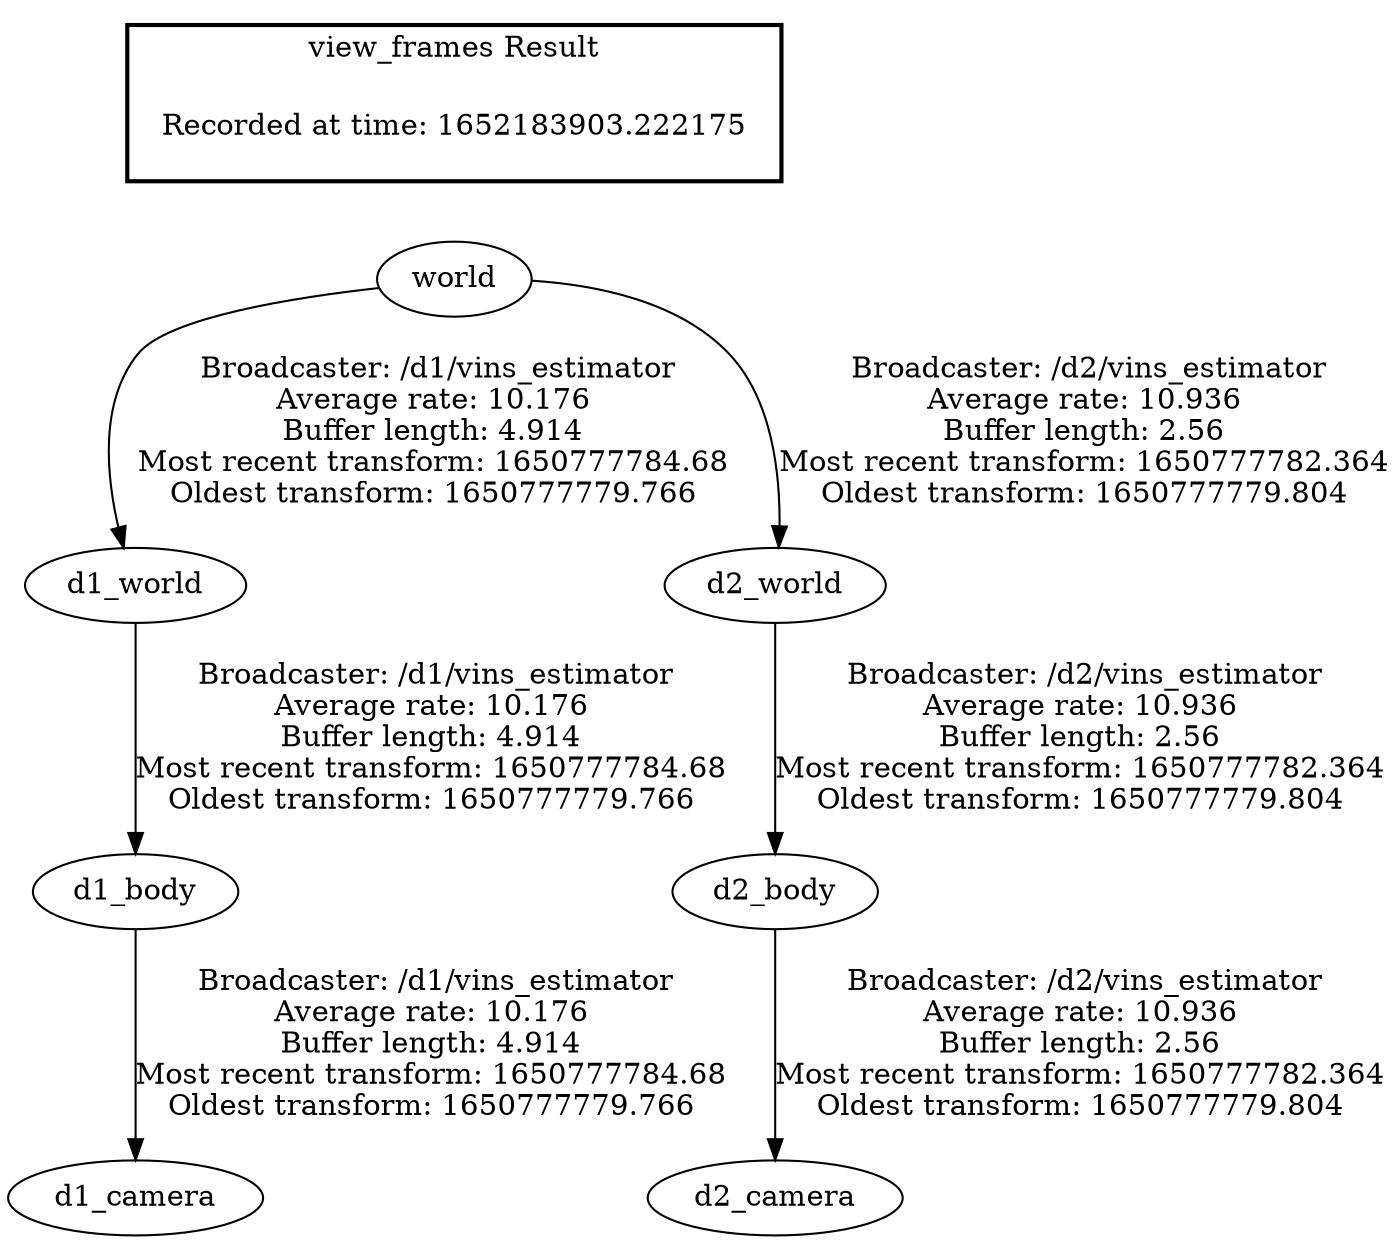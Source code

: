 digraph G {
"world" -> "d1_world"[label=" Broadcaster: /d1/vins_estimator\nAverage rate: 10.176\nBuffer length: 4.914\nMost recent transform: 1650777784.68\nOldest transform: 1650777779.766\n"];
"d1_world" -> "d1_body"[label=" Broadcaster: /d1/vins_estimator\nAverage rate: 10.176\nBuffer length: 4.914\nMost recent transform: 1650777784.68\nOldest transform: 1650777779.766\n"];
"d1_body" -> "d1_camera"[label=" Broadcaster: /d1/vins_estimator\nAverage rate: 10.176\nBuffer length: 4.914\nMost recent transform: 1650777784.68\nOldest transform: 1650777779.766\n"];
"world" -> "d2_world"[label=" Broadcaster: /d2/vins_estimator\nAverage rate: 10.936\nBuffer length: 2.56\nMost recent transform: 1650777782.364\nOldest transform: 1650777779.804\n"];
"d2_world" -> "d2_body"[label=" Broadcaster: /d2/vins_estimator\nAverage rate: 10.936\nBuffer length: 2.56\nMost recent transform: 1650777782.364\nOldest transform: 1650777779.804\n"];
"d2_body" -> "d2_camera"[label=" Broadcaster: /d2/vins_estimator\nAverage rate: 10.936\nBuffer length: 2.56\nMost recent transform: 1650777782.364\nOldest transform: 1650777779.804\n"];
edge [style=invis];
 subgraph cluster_legend { style=bold; color=black; label ="view_frames Result";
"Recorded at time: 1652183903.222175"[ shape=plaintext ] ;
}->"world";
}